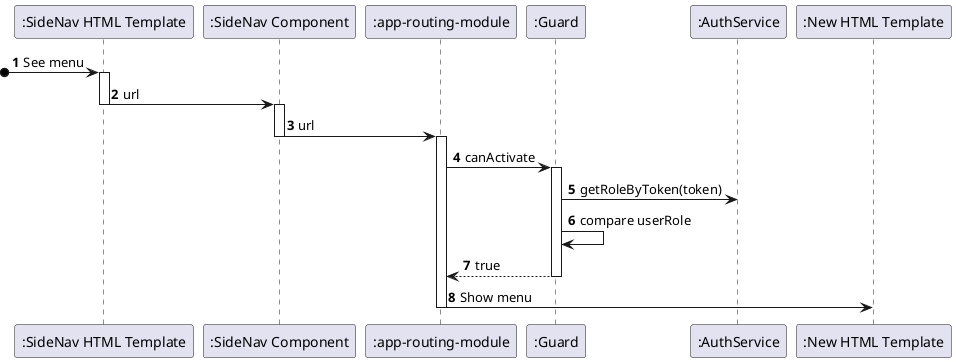 @startuml ProcessViewRouting

autonumber

participant ":SideNav HTML Template" as Template
participant ":SideNav Component" as Component
participant ":app-routing-module" as Module
participant ":Guard" as Guard
participant ":AuthService" as Service
participant ":New HTML Template" as NewTemplate



?o-> Template: See menu
activate Template
Template-> Component: url
deactivate Template
activate Component
Component-> Module: url
deactivate Component
activate Module
Module-> Guard: canActivate
activate Guard
Guard-> Service: getRoleByToken(token)
Guard -> Guard: compare userRole
Guard --> Module: true
deactivate Guard
NewTemplate<- Module: Show menu
deactivate Module


@enduml